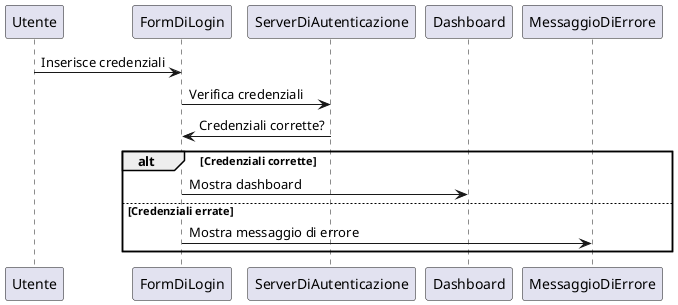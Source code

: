@startuml

Utente -> FormDiLogin: Inserisce credenziali
FormDiLogin -> ServerDiAutenticazione: Verifica credenziali
ServerDiAutenticazione -> FormDiLogin: Credenziali corrette?

alt Credenziali corrette
    FormDiLogin -> Dashboard: Mostra dashboard
else Credenziali errate
    FormDiLogin -> MessaggioDiErrore: Mostra messaggio di errore
end

@enduml
